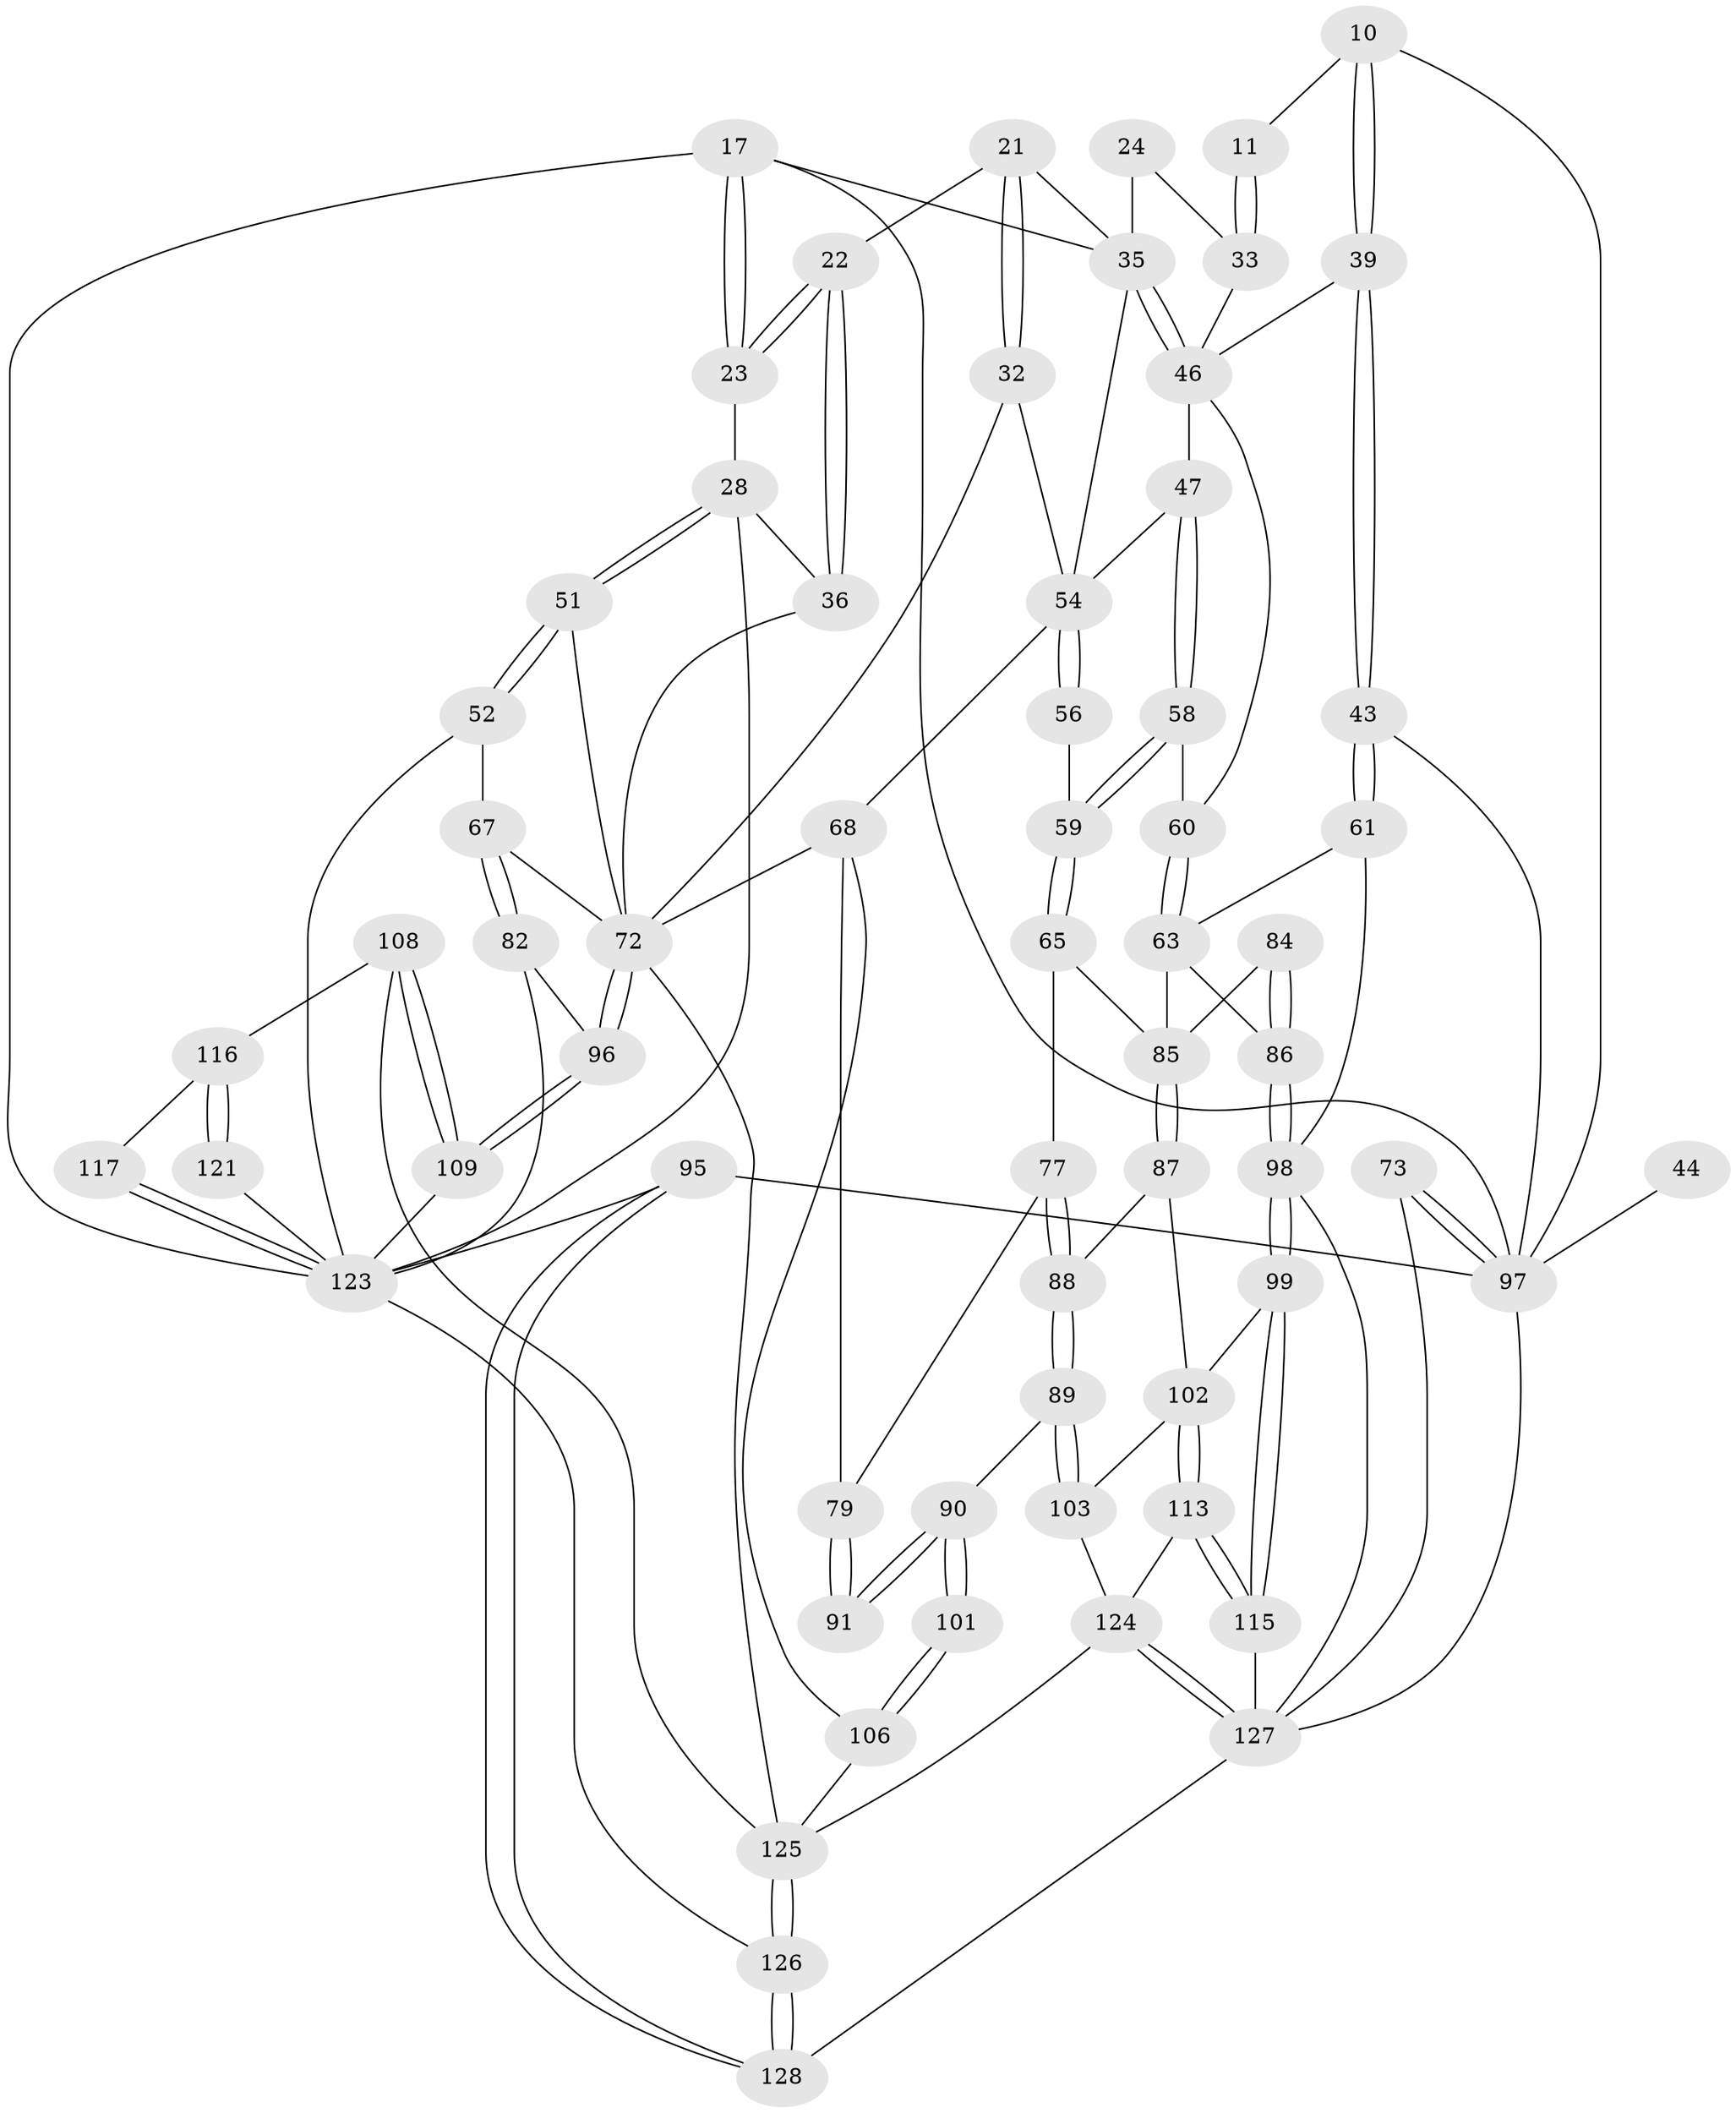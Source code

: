 // original degree distribution, {3: 0.0234375, 6: 0.2265625, 5: 0.5234375, 4: 0.2265625}
// Generated by graph-tools (version 1.1) at 2025/00/03/09/25 05:00:55]
// undirected, 64 vertices, 148 edges
graph export_dot {
graph [start="1"]
  node [color=gray90,style=filled];
  10 [pos="+0.8218356862832927+0.11984866355781841"];
  11 [pos="+0.7300616784626214+0.10975478974363573"];
  17 [pos="+0.23064881733950343+0.08501513622972642",super="+16+3"];
  21 [pos="+0.38404794830078187+0.10956906765062721"];
  22 [pos="+0.23926379177903803+0.10582328750018183"];
  23 [pos="+0.23068162909291212+0.08602610372778595"];
  24 [pos="+0.6085673798769727+0.10759707131746711",super="+6"];
  28 [pos="+0.08736485134619539+0.2013950591834931",super="+27"];
  32 [pos="+0.3905433793713585+0.18565968938053584"];
  33 [pos="+0.6941768735987414+0.1859280583927674",super="+25+12"];
  35 [pos="+0.5312847519639852+0.20289295312099795",super="+29+5+34"];
  36 [pos="+0.22533440569934574+0.21140760818278556"];
  39 [pos="+0.7449661864736745+0.23668384907715137"];
  43 [pos="+0.8595687915723835+0.3032275227888411"];
  44 [pos="+1+0"];
  46 [pos="+0.5569365615496278+0.23240238442485547",super="+45+40"];
  47 [pos="+0.5673000785567547+0.2900694435939347"];
  51 [pos="+0.10607201152359048+0.30766098897159916"];
  52 [pos="+0.07719503753076672+0.35516426191546635"];
  54 [pos="+0.36672932869275127+0.3956997384712274",super="+31+30+48"];
  56 [pos="+0.5019058209769398+0.32136808131417727"];
  58 [pos="+0.5800765513690364+0.3308358800804916"];
  59 [pos="+0.5599274053292078+0.3552810348133792"];
  60 [pos="+0.6719463699986531+0.2959674630775593"];
  61 [pos="+0.8592987657947511+0.3193440318188895"];
  63 [pos="+0.711314725224861+0.37215480893436526",super="+62"];
  65 [pos="+0.5589069440881248+0.37461959229037706"];
  67 [pos="+0.09387635827217343+0.38593943469976716"];
  68 [pos="+0.35970059514886055+0.42019150310362713",super="+55"];
  72 [pos="+0.15736069282558213+0.46940659209123947",super="+66+49"];
  73 [pos="+1+0.4955894790290873"];
  77 [pos="+0.5411207218496576+0.397853372353125"];
  79 [pos="+0.41998933327521354+0.42749768868978294",super="+78"];
  82 [pos="+0+0.4699279089105355"];
  84 [pos="+0.7656426964751547+0.46056496938665537"];
  85 [pos="+0.6665162244190455+0.44714370774081713",super="+64"];
  86 [pos="+0.8040080994530919+0.5579121802690489",super="+80+81"];
  87 [pos="+0.6597123853877185+0.4825902044040401"];
  88 [pos="+0.5767282953108542+0.5072910646320186"];
  89 [pos="+0.5609644920040588+0.5237740189767705"];
  90 [pos="+0.5200805376391558+0.5214872265684115"];
  91 [pos="+0.5184020569035946+0.5187222853299995"];
  95 [pos="+0+1",super="+14"];
  96 [pos="+0.09508825651025139+0.5277038318922767"];
  97 [pos="+1+1",super="+13+15+57"];
  98 [pos="+0.8103278834767539+0.5819081543516864",super="+75+76"];
  99 [pos="+0.768438704085992+0.6335345925841891"];
  101 [pos="+0.4801596241232581+0.5528906265406843"];
  102 [pos="+0.5951238432660932+0.5869233701686317",super="+100"];
  103 [pos="+0.5647461240297594+0.5374634800689384"];
  106 [pos="+0.4304458399561409+0.6618003004535096",super="+70+69"];
  108 [pos="+0.1396422179430375+0.648952728218154"];
  109 [pos="+0.09298998293636633+0.5524478757949479"];
  113 [pos="+0.673924291538134+0.7402357580211377"];
  115 [pos="+0.7399202929589948+0.7513542734904758"];
  116 [pos="+0.1318209460040211+0.6572878254071008"];
  117 [pos="+0+0.7001546582630687"];
  121 [pos="+0.11361021785867487+0.8089180915951113"];
  123 [pos="+0+0.7211245835747081",super="+120+112"];
  124 [pos="+0.5003308039584463+0.8696339705378897",super="+114"];
  125 [pos="+0.38517019643884143+0.770037761401249",super="+111+105"];
  126 [pos="+0.28779822196601923+1",super="+119"];
  127 [pos="+0.42990423780397136+1",super="+122"];
  128 [pos="+0.29149406347995943+1"];
  10 -- 11;
  10 -- 39;
  10 -- 39;
  10 -- 97;
  11 -- 33 [weight=2];
  11 -- 33;
  17 -- 23;
  17 -- 23;
  17 -- 123;
  17 -- 35;
  17 -- 97;
  21 -- 22;
  21 -- 32;
  21 -- 32;
  21 -- 35;
  22 -- 23;
  22 -- 23;
  22 -- 36;
  22 -- 36;
  23 -- 28;
  24 -- 33 [weight=2];
  24 -- 35 [weight=2];
  28 -- 51;
  28 -- 51;
  28 -- 36;
  28 -- 123 [weight=2];
  32 -- 54;
  32 -- 72;
  33 -- 46;
  35 -- 46 [weight=2];
  35 -- 46;
  35 -- 54;
  36 -- 72;
  39 -- 43;
  39 -- 43;
  39 -- 46;
  43 -- 61;
  43 -- 61;
  43 -- 97;
  44 -- 97 [weight=3];
  46 -- 47;
  46 -- 60;
  47 -- 58;
  47 -- 58;
  47 -- 54;
  51 -- 52;
  51 -- 52;
  51 -- 72;
  52 -- 67;
  52 -- 123;
  54 -- 56 [weight=2];
  54 -- 56;
  54 -- 68;
  56 -- 59;
  58 -- 59;
  58 -- 59;
  58 -- 60;
  59 -- 65;
  59 -- 65;
  60 -- 63;
  60 -- 63;
  61 -- 63;
  61 -- 98;
  63 -- 85;
  63 -- 86;
  65 -- 77;
  65 -- 85;
  67 -- 82;
  67 -- 82;
  67 -- 72;
  68 -- 79;
  68 -- 106;
  68 -- 72;
  72 -- 96;
  72 -- 96;
  72 -- 125;
  73 -- 97 [weight=2];
  73 -- 97;
  73 -- 127;
  77 -- 88;
  77 -- 88;
  77 -- 79;
  79 -- 91 [weight=2];
  79 -- 91;
  82 -- 96;
  82 -- 123;
  84 -- 85;
  84 -- 86 [weight=2];
  84 -- 86;
  85 -- 87;
  85 -- 87;
  86 -- 98 [weight=2];
  86 -- 98;
  87 -- 88;
  87 -- 102;
  88 -- 89;
  88 -- 89;
  89 -- 90;
  89 -- 103;
  89 -- 103;
  90 -- 91;
  90 -- 91;
  90 -- 101;
  90 -- 101;
  95 -- 128;
  95 -- 128;
  95 -- 97 [weight=3];
  95 -- 123 [weight=2];
  96 -- 109;
  96 -- 109;
  97 -- 127;
  98 -- 99;
  98 -- 99;
  98 -- 127;
  99 -- 115;
  99 -- 115;
  99 -- 102;
  101 -- 106 [weight=2];
  101 -- 106;
  102 -- 103;
  102 -- 113;
  102 -- 113;
  103 -- 124;
  106 -- 125 [weight=2];
  108 -- 109;
  108 -- 109;
  108 -- 116;
  108 -- 125;
  109 -- 123;
  113 -- 115;
  113 -- 115;
  113 -- 124;
  115 -- 127;
  116 -- 117;
  116 -- 121;
  116 -- 121;
  117 -- 123 [weight=2];
  117 -- 123;
  121 -- 123 [weight=2];
  123 -- 126;
  124 -- 125 [weight=2];
  124 -- 127;
  124 -- 127;
  125 -- 126 [weight=2];
  125 -- 126;
  126 -- 128;
  126 -- 128;
  127 -- 128;
}
